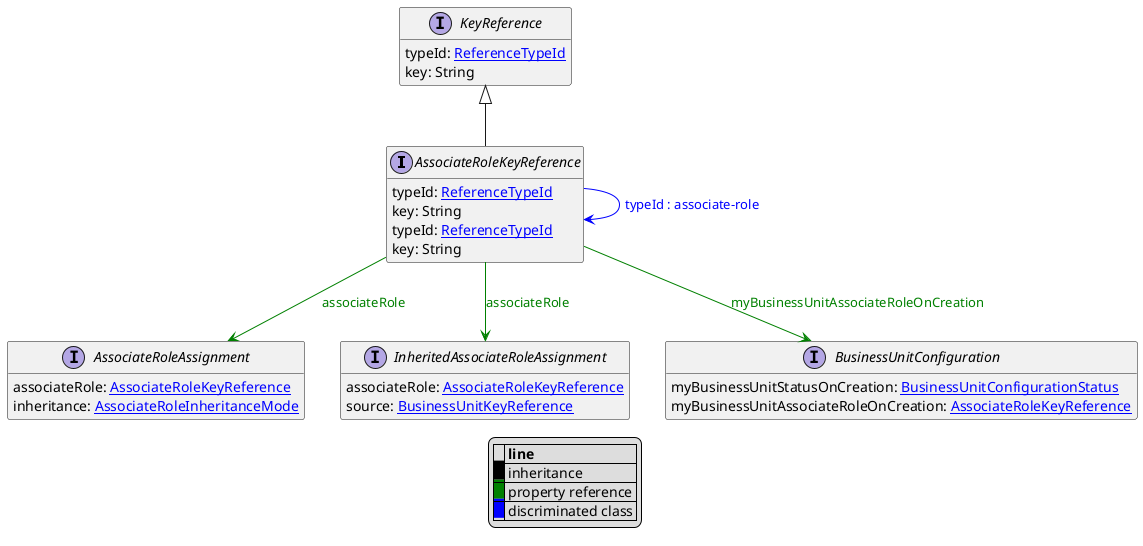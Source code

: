 @startuml

hide empty fields
hide empty methods
legend
|= |= line |
|<back:black>   </back>| inheritance |
|<back:green>   </back>| property reference |
|<back:blue>   </back>| discriminated class |
endlegend
interface AssociateRoleKeyReference [[AssociateRoleKeyReference.svg]] extends KeyReference {
    typeId: [[ReferenceTypeId.svg ReferenceTypeId]]
    key: String
}
interface KeyReference [[KeyReference.svg]]  {
    typeId: [[ReferenceTypeId.svg ReferenceTypeId]]
    key: String
}

interface AssociateRoleKeyReference [[AssociateRoleKeyReference.svg]]  {
    typeId: [[ReferenceTypeId.svg ReferenceTypeId]]
    key: String
}
interface AssociateRoleAssignment [[AssociateRoleAssignment.svg]]  {
    associateRole: [[AssociateRoleKeyReference.svg AssociateRoleKeyReference]]
    inheritance: [[AssociateRoleInheritanceMode.svg AssociateRoleInheritanceMode]]
}
interface InheritedAssociateRoleAssignment [[InheritedAssociateRoleAssignment.svg]]  {
    associateRole: [[AssociateRoleKeyReference.svg AssociateRoleKeyReference]]
    source: [[BusinessUnitKeyReference.svg BusinessUnitKeyReference]]
}
interface BusinessUnitConfiguration [[BusinessUnitConfiguration.svg]]  {
    myBusinessUnitStatusOnCreation: [[BusinessUnitConfigurationStatus.svg BusinessUnitConfigurationStatus]]
    myBusinessUnitAssociateRoleOnCreation: [[AssociateRoleKeyReference.svg AssociateRoleKeyReference]]
}
AssociateRoleKeyReference --> AssociateRoleKeyReference #blue;text:blue : "typeId : associate-role"
AssociateRoleKeyReference --> AssociateRoleAssignment #green;text:green : "associateRole"
AssociateRoleKeyReference --> InheritedAssociateRoleAssignment #green;text:green : "associateRole"
AssociateRoleKeyReference --> BusinessUnitConfiguration #green;text:green : "myBusinessUnitAssociateRoleOnCreation"
@enduml
